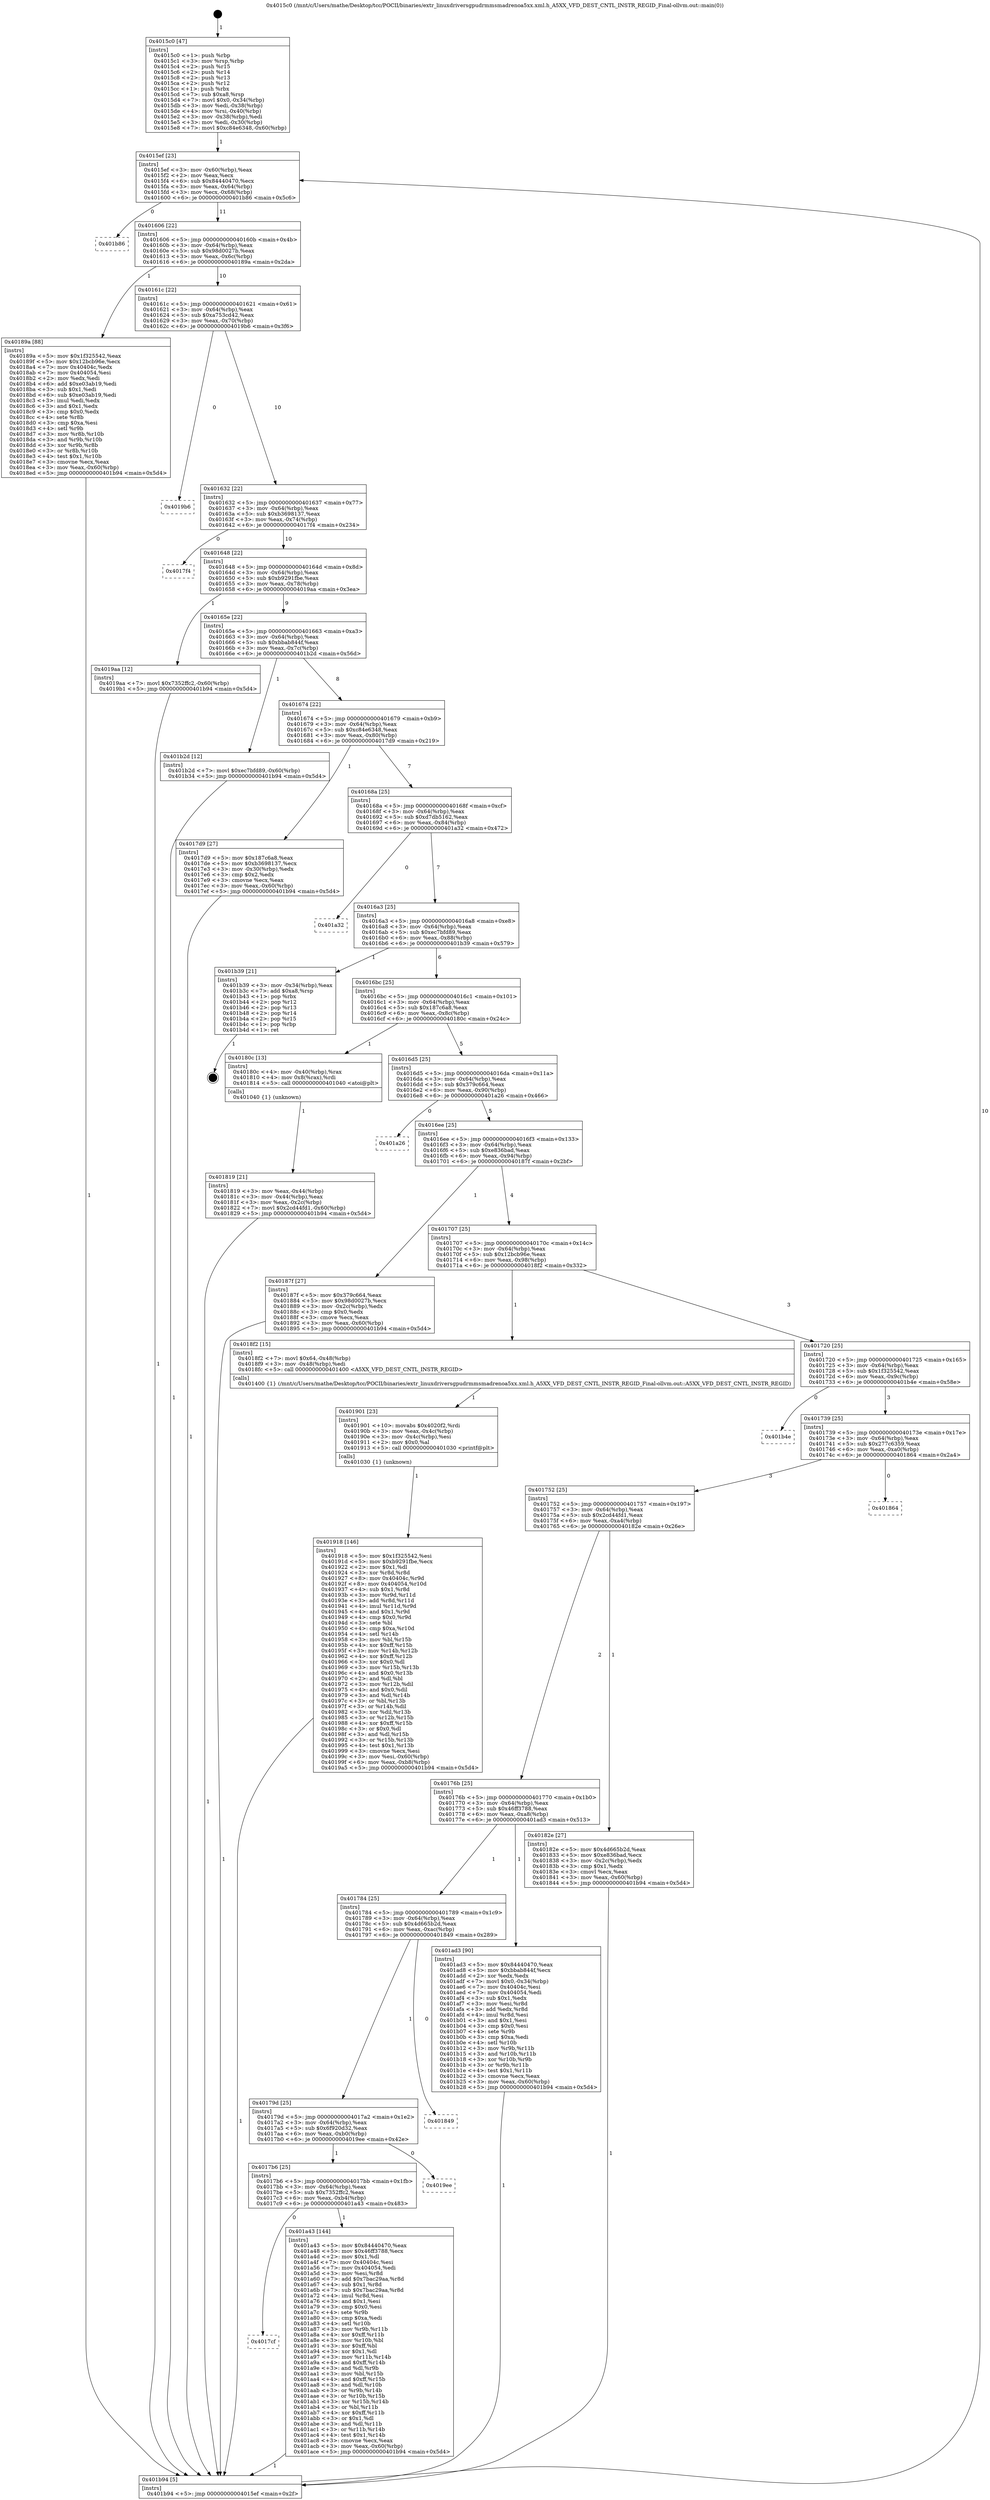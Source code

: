 digraph "0x4015c0" {
  label = "0x4015c0 (/mnt/c/Users/mathe/Desktop/tcc/POCII/binaries/extr_linuxdriversgpudrmmsmadrenoa5xx.xml.h_A5XX_VFD_DEST_CNTL_INSTR_REGID_Final-ollvm.out::main(0))"
  labelloc = "t"
  node[shape=record]

  Entry [label="",width=0.3,height=0.3,shape=circle,fillcolor=black,style=filled]
  "0x4015ef" [label="{
     0x4015ef [23]\l
     | [instrs]\l
     &nbsp;&nbsp;0x4015ef \<+3\>: mov -0x60(%rbp),%eax\l
     &nbsp;&nbsp;0x4015f2 \<+2\>: mov %eax,%ecx\l
     &nbsp;&nbsp;0x4015f4 \<+6\>: sub $0x84440470,%ecx\l
     &nbsp;&nbsp;0x4015fa \<+3\>: mov %eax,-0x64(%rbp)\l
     &nbsp;&nbsp;0x4015fd \<+3\>: mov %ecx,-0x68(%rbp)\l
     &nbsp;&nbsp;0x401600 \<+6\>: je 0000000000401b86 \<main+0x5c6\>\l
  }"]
  "0x401b86" [label="{
     0x401b86\l
  }", style=dashed]
  "0x401606" [label="{
     0x401606 [22]\l
     | [instrs]\l
     &nbsp;&nbsp;0x401606 \<+5\>: jmp 000000000040160b \<main+0x4b\>\l
     &nbsp;&nbsp;0x40160b \<+3\>: mov -0x64(%rbp),%eax\l
     &nbsp;&nbsp;0x40160e \<+5\>: sub $0x98d0027b,%eax\l
     &nbsp;&nbsp;0x401613 \<+3\>: mov %eax,-0x6c(%rbp)\l
     &nbsp;&nbsp;0x401616 \<+6\>: je 000000000040189a \<main+0x2da\>\l
  }"]
  Exit [label="",width=0.3,height=0.3,shape=circle,fillcolor=black,style=filled,peripheries=2]
  "0x40189a" [label="{
     0x40189a [88]\l
     | [instrs]\l
     &nbsp;&nbsp;0x40189a \<+5\>: mov $0x1f325542,%eax\l
     &nbsp;&nbsp;0x40189f \<+5\>: mov $0x12bcb96e,%ecx\l
     &nbsp;&nbsp;0x4018a4 \<+7\>: mov 0x40404c,%edx\l
     &nbsp;&nbsp;0x4018ab \<+7\>: mov 0x404054,%esi\l
     &nbsp;&nbsp;0x4018b2 \<+2\>: mov %edx,%edi\l
     &nbsp;&nbsp;0x4018b4 \<+6\>: add $0xe03ab19,%edi\l
     &nbsp;&nbsp;0x4018ba \<+3\>: sub $0x1,%edi\l
     &nbsp;&nbsp;0x4018bd \<+6\>: sub $0xe03ab19,%edi\l
     &nbsp;&nbsp;0x4018c3 \<+3\>: imul %edi,%edx\l
     &nbsp;&nbsp;0x4018c6 \<+3\>: and $0x1,%edx\l
     &nbsp;&nbsp;0x4018c9 \<+3\>: cmp $0x0,%edx\l
     &nbsp;&nbsp;0x4018cc \<+4\>: sete %r8b\l
     &nbsp;&nbsp;0x4018d0 \<+3\>: cmp $0xa,%esi\l
     &nbsp;&nbsp;0x4018d3 \<+4\>: setl %r9b\l
     &nbsp;&nbsp;0x4018d7 \<+3\>: mov %r8b,%r10b\l
     &nbsp;&nbsp;0x4018da \<+3\>: and %r9b,%r10b\l
     &nbsp;&nbsp;0x4018dd \<+3\>: xor %r9b,%r8b\l
     &nbsp;&nbsp;0x4018e0 \<+3\>: or %r8b,%r10b\l
     &nbsp;&nbsp;0x4018e3 \<+4\>: test $0x1,%r10b\l
     &nbsp;&nbsp;0x4018e7 \<+3\>: cmovne %ecx,%eax\l
     &nbsp;&nbsp;0x4018ea \<+3\>: mov %eax,-0x60(%rbp)\l
     &nbsp;&nbsp;0x4018ed \<+5\>: jmp 0000000000401b94 \<main+0x5d4\>\l
  }"]
  "0x40161c" [label="{
     0x40161c [22]\l
     | [instrs]\l
     &nbsp;&nbsp;0x40161c \<+5\>: jmp 0000000000401621 \<main+0x61\>\l
     &nbsp;&nbsp;0x401621 \<+3\>: mov -0x64(%rbp),%eax\l
     &nbsp;&nbsp;0x401624 \<+5\>: sub $0xa753cd42,%eax\l
     &nbsp;&nbsp;0x401629 \<+3\>: mov %eax,-0x70(%rbp)\l
     &nbsp;&nbsp;0x40162c \<+6\>: je 00000000004019b6 \<main+0x3f6\>\l
  }"]
  "0x4017cf" [label="{
     0x4017cf\l
  }", style=dashed]
  "0x4019b6" [label="{
     0x4019b6\l
  }", style=dashed]
  "0x401632" [label="{
     0x401632 [22]\l
     | [instrs]\l
     &nbsp;&nbsp;0x401632 \<+5\>: jmp 0000000000401637 \<main+0x77\>\l
     &nbsp;&nbsp;0x401637 \<+3\>: mov -0x64(%rbp),%eax\l
     &nbsp;&nbsp;0x40163a \<+5\>: sub $0xb3698137,%eax\l
     &nbsp;&nbsp;0x40163f \<+3\>: mov %eax,-0x74(%rbp)\l
     &nbsp;&nbsp;0x401642 \<+6\>: je 00000000004017f4 \<main+0x234\>\l
  }"]
  "0x401a43" [label="{
     0x401a43 [144]\l
     | [instrs]\l
     &nbsp;&nbsp;0x401a43 \<+5\>: mov $0x84440470,%eax\l
     &nbsp;&nbsp;0x401a48 \<+5\>: mov $0x46ff3788,%ecx\l
     &nbsp;&nbsp;0x401a4d \<+2\>: mov $0x1,%dl\l
     &nbsp;&nbsp;0x401a4f \<+7\>: mov 0x40404c,%esi\l
     &nbsp;&nbsp;0x401a56 \<+7\>: mov 0x404054,%edi\l
     &nbsp;&nbsp;0x401a5d \<+3\>: mov %esi,%r8d\l
     &nbsp;&nbsp;0x401a60 \<+7\>: add $0x7bac29aa,%r8d\l
     &nbsp;&nbsp;0x401a67 \<+4\>: sub $0x1,%r8d\l
     &nbsp;&nbsp;0x401a6b \<+7\>: sub $0x7bac29aa,%r8d\l
     &nbsp;&nbsp;0x401a72 \<+4\>: imul %r8d,%esi\l
     &nbsp;&nbsp;0x401a76 \<+3\>: and $0x1,%esi\l
     &nbsp;&nbsp;0x401a79 \<+3\>: cmp $0x0,%esi\l
     &nbsp;&nbsp;0x401a7c \<+4\>: sete %r9b\l
     &nbsp;&nbsp;0x401a80 \<+3\>: cmp $0xa,%edi\l
     &nbsp;&nbsp;0x401a83 \<+4\>: setl %r10b\l
     &nbsp;&nbsp;0x401a87 \<+3\>: mov %r9b,%r11b\l
     &nbsp;&nbsp;0x401a8a \<+4\>: xor $0xff,%r11b\l
     &nbsp;&nbsp;0x401a8e \<+3\>: mov %r10b,%bl\l
     &nbsp;&nbsp;0x401a91 \<+3\>: xor $0xff,%bl\l
     &nbsp;&nbsp;0x401a94 \<+3\>: xor $0x1,%dl\l
     &nbsp;&nbsp;0x401a97 \<+3\>: mov %r11b,%r14b\l
     &nbsp;&nbsp;0x401a9a \<+4\>: and $0xff,%r14b\l
     &nbsp;&nbsp;0x401a9e \<+3\>: and %dl,%r9b\l
     &nbsp;&nbsp;0x401aa1 \<+3\>: mov %bl,%r15b\l
     &nbsp;&nbsp;0x401aa4 \<+4\>: and $0xff,%r15b\l
     &nbsp;&nbsp;0x401aa8 \<+3\>: and %dl,%r10b\l
     &nbsp;&nbsp;0x401aab \<+3\>: or %r9b,%r14b\l
     &nbsp;&nbsp;0x401aae \<+3\>: or %r10b,%r15b\l
     &nbsp;&nbsp;0x401ab1 \<+3\>: xor %r15b,%r14b\l
     &nbsp;&nbsp;0x401ab4 \<+3\>: or %bl,%r11b\l
     &nbsp;&nbsp;0x401ab7 \<+4\>: xor $0xff,%r11b\l
     &nbsp;&nbsp;0x401abb \<+3\>: or $0x1,%dl\l
     &nbsp;&nbsp;0x401abe \<+3\>: and %dl,%r11b\l
     &nbsp;&nbsp;0x401ac1 \<+3\>: or %r11b,%r14b\l
     &nbsp;&nbsp;0x401ac4 \<+4\>: test $0x1,%r14b\l
     &nbsp;&nbsp;0x401ac8 \<+3\>: cmovne %ecx,%eax\l
     &nbsp;&nbsp;0x401acb \<+3\>: mov %eax,-0x60(%rbp)\l
     &nbsp;&nbsp;0x401ace \<+5\>: jmp 0000000000401b94 \<main+0x5d4\>\l
  }"]
  "0x4017f4" [label="{
     0x4017f4\l
  }", style=dashed]
  "0x401648" [label="{
     0x401648 [22]\l
     | [instrs]\l
     &nbsp;&nbsp;0x401648 \<+5\>: jmp 000000000040164d \<main+0x8d\>\l
     &nbsp;&nbsp;0x40164d \<+3\>: mov -0x64(%rbp),%eax\l
     &nbsp;&nbsp;0x401650 \<+5\>: sub $0xb9291fbe,%eax\l
     &nbsp;&nbsp;0x401655 \<+3\>: mov %eax,-0x78(%rbp)\l
     &nbsp;&nbsp;0x401658 \<+6\>: je 00000000004019aa \<main+0x3ea\>\l
  }"]
  "0x4017b6" [label="{
     0x4017b6 [25]\l
     | [instrs]\l
     &nbsp;&nbsp;0x4017b6 \<+5\>: jmp 00000000004017bb \<main+0x1fb\>\l
     &nbsp;&nbsp;0x4017bb \<+3\>: mov -0x64(%rbp),%eax\l
     &nbsp;&nbsp;0x4017be \<+5\>: sub $0x7352ffc2,%eax\l
     &nbsp;&nbsp;0x4017c3 \<+6\>: mov %eax,-0xb4(%rbp)\l
     &nbsp;&nbsp;0x4017c9 \<+6\>: je 0000000000401a43 \<main+0x483\>\l
  }"]
  "0x4019aa" [label="{
     0x4019aa [12]\l
     | [instrs]\l
     &nbsp;&nbsp;0x4019aa \<+7\>: movl $0x7352ffc2,-0x60(%rbp)\l
     &nbsp;&nbsp;0x4019b1 \<+5\>: jmp 0000000000401b94 \<main+0x5d4\>\l
  }"]
  "0x40165e" [label="{
     0x40165e [22]\l
     | [instrs]\l
     &nbsp;&nbsp;0x40165e \<+5\>: jmp 0000000000401663 \<main+0xa3\>\l
     &nbsp;&nbsp;0x401663 \<+3\>: mov -0x64(%rbp),%eax\l
     &nbsp;&nbsp;0x401666 \<+5\>: sub $0xbbab844f,%eax\l
     &nbsp;&nbsp;0x40166b \<+3\>: mov %eax,-0x7c(%rbp)\l
     &nbsp;&nbsp;0x40166e \<+6\>: je 0000000000401b2d \<main+0x56d\>\l
  }"]
  "0x4019ee" [label="{
     0x4019ee\l
  }", style=dashed]
  "0x401b2d" [label="{
     0x401b2d [12]\l
     | [instrs]\l
     &nbsp;&nbsp;0x401b2d \<+7\>: movl $0xec7bfd89,-0x60(%rbp)\l
     &nbsp;&nbsp;0x401b34 \<+5\>: jmp 0000000000401b94 \<main+0x5d4\>\l
  }"]
  "0x401674" [label="{
     0x401674 [22]\l
     | [instrs]\l
     &nbsp;&nbsp;0x401674 \<+5\>: jmp 0000000000401679 \<main+0xb9\>\l
     &nbsp;&nbsp;0x401679 \<+3\>: mov -0x64(%rbp),%eax\l
     &nbsp;&nbsp;0x40167c \<+5\>: sub $0xc84e6348,%eax\l
     &nbsp;&nbsp;0x401681 \<+3\>: mov %eax,-0x80(%rbp)\l
     &nbsp;&nbsp;0x401684 \<+6\>: je 00000000004017d9 \<main+0x219\>\l
  }"]
  "0x40179d" [label="{
     0x40179d [25]\l
     | [instrs]\l
     &nbsp;&nbsp;0x40179d \<+5\>: jmp 00000000004017a2 \<main+0x1e2\>\l
     &nbsp;&nbsp;0x4017a2 \<+3\>: mov -0x64(%rbp),%eax\l
     &nbsp;&nbsp;0x4017a5 \<+5\>: sub $0x6f920d32,%eax\l
     &nbsp;&nbsp;0x4017aa \<+6\>: mov %eax,-0xb0(%rbp)\l
     &nbsp;&nbsp;0x4017b0 \<+6\>: je 00000000004019ee \<main+0x42e\>\l
  }"]
  "0x4017d9" [label="{
     0x4017d9 [27]\l
     | [instrs]\l
     &nbsp;&nbsp;0x4017d9 \<+5\>: mov $0x187c6a8,%eax\l
     &nbsp;&nbsp;0x4017de \<+5\>: mov $0xb3698137,%ecx\l
     &nbsp;&nbsp;0x4017e3 \<+3\>: mov -0x30(%rbp),%edx\l
     &nbsp;&nbsp;0x4017e6 \<+3\>: cmp $0x2,%edx\l
     &nbsp;&nbsp;0x4017e9 \<+3\>: cmovne %ecx,%eax\l
     &nbsp;&nbsp;0x4017ec \<+3\>: mov %eax,-0x60(%rbp)\l
     &nbsp;&nbsp;0x4017ef \<+5\>: jmp 0000000000401b94 \<main+0x5d4\>\l
  }"]
  "0x40168a" [label="{
     0x40168a [25]\l
     | [instrs]\l
     &nbsp;&nbsp;0x40168a \<+5\>: jmp 000000000040168f \<main+0xcf\>\l
     &nbsp;&nbsp;0x40168f \<+3\>: mov -0x64(%rbp),%eax\l
     &nbsp;&nbsp;0x401692 \<+5\>: sub $0xd7db5162,%eax\l
     &nbsp;&nbsp;0x401697 \<+6\>: mov %eax,-0x84(%rbp)\l
     &nbsp;&nbsp;0x40169d \<+6\>: je 0000000000401a32 \<main+0x472\>\l
  }"]
  "0x401b94" [label="{
     0x401b94 [5]\l
     | [instrs]\l
     &nbsp;&nbsp;0x401b94 \<+5\>: jmp 00000000004015ef \<main+0x2f\>\l
  }"]
  "0x4015c0" [label="{
     0x4015c0 [47]\l
     | [instrs]\l
     &nbsp;&nbsp;0x4015c0 \<+1\>: push %rbp\l
     &nbsp;&nbsp;0x4015c1 \<+3\>: mov %rsp,%rbp\l
     &nbsp;&nbsp;0x4015c4 \<+2\>: push %r15\l
     &nbsp;&nbsp;0x4015c6 \<+2\>: push %r14\l
     &nbsp;&nbsp;0x4015c8 \<+2\>: push %r13\l
     &nbsp;&nbsp;0x4015ca \<+2\>: push %r12\l
     &nbsp;&nbsp;0x4015cc \<+1\>: push %rbx\l
     &nbsp;&nbsp;0x4015cd \<+7\>: sub $0xa8,%rsp\l
     &nbsp;&nbsp;0x4015d4 \<+7\>: movl $0x0,-0x34(%rbp)\l
     &nbsp;&nbsp;0x4015db \<+3\>: mov %edi,-0x38(%rbp)\l
     &nbsp;&nbsp;0x4015de \<+4\>: mov %rsi,-0x40(%rbp)\l
     &nbsp;&nbsp;0x4015e2 \<+3\>: mov -0x38(%rbp),%edi\l
     &nbsp;&nbsp;0x4015e5 \<+3\>: mov %edi,-0x30(%rbp)\l
     &nbsp;&nbsp;0x4015e8 \<+7\>: movl $0xc84e6348,-0x60(%rbp)\l
  }"]
  "0x401849" [label="{
     0x401849\l
  }", style=dashed]
  "0x401a32" [label="{
     0x401a32\l
  }", style=dashed]
  "0x4016a3" [label="{
     0x4016a3 [25]\l
     | [instrs]\l
     &nbsp;&nbsp;0x4016a3 \<+5\>: jmp 00000000004016a8 \<main+0xe8\>\l
     &nbsp;&nbsp;0x4016a8 \<+3\>: mov -0x64(%rbp),%eax\l
     &nbsp;&nbsp;0x4016ab \<+5\>: sub $0xec7bfd89,%eax\l
     &nbsp;&nbsp;0x4016b0 \<+6\>: mov %eax,-0x88(%rbp)\l
     &nbsp;&nbsp;0x4016b6 \<+6\>: je 0000000000401b39 \<main+0x579\>\l
  }"]
  "0x401784" [label="{
     0x401784 [25]\l
     | [instrs]\l
     &nbsp;&nbsp;0x401784 \<+5\>: jmp 0000000000401789 \<main+0x1c9\>\l
     &nbsp;&nbsp;0x401789 \<+3\>: mov -0x64(%rbp),%eax\l
     &nbsp;&nbsp;0x40178c \<+5\>: sub $0x4d665b2d,%eax\l
     &nbsp;&nbsp;0x401791 \<+6\>: mov %eax,-0xac(%rbp)\l
     &nbsp;&nbsp;0x401797 \<+6\>: je 0000000000401849 \<main+0x289\>\l
  }"]
  "0x401b39" [label="{
     0x401b39 [21]\l
     | [instrs]\l
     &nbsp;&nbsp;0x401b39 \<+3\>: mov -0x34(%rbp),%eax\l
     &nbsp;&nbsp;0x401b3c \<+7\>: add $0xa8,%rsp\l
     &nbsp;&nbsp;0x401b43 \<+1\>: pop %rbx\l
     &nbsp;&nbsp;0x401b44 \<+2\>: pop %r12\l
     &nbsp;&nbsp;0x401b46 \<+2\>: pop %r13\l
     &nbsp;&nbsp;0x401b48 \<+2\>: pop %r14\l
     &nbsp;&nbsp;0x401b4a \<+2\>: pop %r15\l
     &nbsp;&nbsp;0x401b4c \<+1\>: pop %rbp\l
     &nbsp;&nbsp;0x401b4d \<+1\>: ret\l
  }"]
  "0x4016bc" [label="{
     0x4016bc [25]\l
     | [instrs]\l
     &nbsp;&nbsp;0x4016bc \<+5\>: jmp 00000000004016c1 \<main+0x101\>\l
     &nbsp;&nbsp;0x4016c1 \<+3\>: mov -0x64(%rbp),%eax\l
     &nbsp;&nbsp;0x4016c4 \<+5\>: sub $0x187c6a8,%eax\l
     &nbsp;&nbsp;0x4016c9 \<+6\>: mov %eax,-0x8c(%rbp)\l
     &nbsp;&nbsp;0x4016cf \<+6\>: je 000000000040180c \<main+0x24c\>\l
  }"]
  "0x401ad3" [label="{
     0x401ad3 [90]\l
     | [instrs]\l
     &nbsp;&nbsp;0x401ad3 \<+5\>: mov $0x84440470,%eax\l
     &nbsp;&nbsp;0x401ad8 \<+5\>: mov $0xbbab844f,%ecx\l
     &nbsp;&nbsp;0x401add \<+2\>: xor %edx,%edx\l
     &nbsp;&nbsp;0x401adf \<+7\>: movl $0x0,-0x34(%rbp)\l
     &nbsp;&nbsp;0x401ae6 \<+7\>: mov 0x40404c,%esi\l
     &nbsp;&nbsp;0x401aed \<+7\>: mov 0x404054,%edi\l
     &nbsp;&nbsp;0x401af4 \<+3\>: sub $0x1,%edx\l
     &nbsp;&nbsp;0x401af7 \<+3\>: mov %esi,%r8d\l
     &nbsp;&nbsp;0x401afa \<+3\>: add %edx,%r8d\l
     &nbsp;&nbsp;0x401afd \<+4\>: imul %r8d,%esi\l
     &nbsp;&nbsp;0x401b01 \<+3\>: and $0x1,%esi\l
     &nbsp;&nbsp;0x401b04 \<+3\>: cmp $0x0,%esi\l
     &nbsp;&nbsp;0x401b07 \<+4\>: sete %r9b\l
     &nbsp;&nbsp;0x401b0b \<+3\>: cmp $0xa,%edi\l
     &nbsp;&nbsp;0x401b0e \<+4\>: setl %r10b\l
     &nbsp;&nbsp;0x401b12 \<+3\>: mov %r9b,%r11b\l
     &nbsp;&nbsp;0x401b15 \<+3\>: and %r10b,%r11b\l
     &nbsp;&nbsp;0x401b18 \<+3\>: xor %r10b,%r9b\l
     &nbsp;&nbsp;0x401b1b \<+3\>: or %r9b,%r11b\l
     &nbsp;&nbsp;0x401b1e \<+4\>: test $0x1,%r11b\l
     &nbsp;&nbsp;0x401b22 \<+3\>: cmovne %ecx,%eax\l
     &nbsp;&nbsp;0x401b25 \<+3\>: mov %eax,-0x60(%rbp)\l
     &nbsp;&nbsp;0x401b28 \<+5\>: jmp 0000000000401b94 \<main+0x5d4\>\l
  }"]
  "0x40180c" [label="{
     0x40180c [13]\l
     | [instrs]\l
     &nbsp;&nbsp;0x40180c \<+4\>: mov -0x40(%rbp),%rax\l
     &nbsp;&nbsp;0x401810 \<+4\>: mov 0x8(%rax),%rdi\l
     &nbsp;&nbsp;0x401814 \<+5\>: call 0000000000401040 \<atoi@plt\>\l
     | [calls]\l
     &nbsp;&nbsp;0x401040 \{1\} (unknown)\l
  }"]
  "0x4016d5" [label="{
     0x4016d5 [25]\l
     | [instrs]\l
     &nbsp;&nbsp;0x4016d5 \<+5\>: jmp 00000000004016da \<main+0x11a\>\l
     &nbsp;&nbsp;0x4016da \<+3\>: mov -0x64(%rbp),%eax\l
     &nbsp;&nbsp;0x4016dd \<+5\>: sub $0x379c664,%eax\l
     &nbsp;&nbsp;0x4016e2 \<+6\>: mov %eax,-0x90(%rbp)\l
     &nbsp;&nbsp;0x4016e8 \<+6\>: je 0000000000401a26 \<main+0x466\>\l
  }"]
  "0x401819" [label="{
     0x401819 [21]\l
     | [instrs]\l
     &nbsp;&nbsp;0x401819 \<+3\>: mov %eax,-0x44(%rbp)\l
     &nbsp;&nbsp;0x40181c \<+3\>: mov -0x44(%rbp),%eax\l
     &nbsp;&nbsp;0x40181f \<+3\>: mov %eax,-0x2c(%rbp)\l
     &nbsp;&nbsp;0x401822 \<+7\>: movl $0x2cd44fd1,-0x60(%rbp)\l
     &nbsp;&nbsp;0x401829 \<+5\>: jmp 0000000000401b94 \<main+0x5d4\>\l
  }"]
  "0x401918" [label="{
     0x401918 [146]\l
     | [instrs]\l
     &nbsp;&nbsp;0x401918 \<+5\>: mov $0x1f325542,%esi\l
     &nbsp;&nbsp;0x40191d \<+5\>: mov $0xb9291fbe,%ecx\l
     &nbsp;&nbsp;0x401922 \<+2\>: mov $0x1,%dl\l
     &nbsp;&nbsp;0x401924 \<+3\>: xor %r8d,%r8d\l
     &nbsp;&nbsp;0x401927 \<+8\>: mov 0x40404c,%r9d\l
     &nbsp;&nbsp;0x40192f \<+8\>: mov 0x404054,%r10d\l
     &nbsp;&nbsp;0x401937 \<+4\>: sub $0x1,%r8d\l
     &nbsp;&nbsp;0x40193b \<+3\>: mov %r9d,%r11d\l
     &nbsp;&nbsp;0x40193e \<+3\>: add %r8d,%r11d\l
     &nbsp;&nbsp;0x401941 \<+4\>: imul %r11d,%r9d\l
     &nbsp;&nbsp;0x401945 \<+4\>: and $0x1,%r9d\l
     &nbsp;&nbsp;0x401949 \<+4\>: cmp $0x0,%r9d\l
     &nbsp;&nbsp;0x40194d \<+3\>: sete %bl\l
     &nbsp;&nbsp;0x401950 \<+4\>: cmp $0xa,%r10d\l
     &nbsp;&nbsp;0x401954 \<+4\>: setl %r14b\l
     &nbsp;&nbsp;0x401958 \<+3\>: mov %bl,%r15b\l
     &nbsp;&nbsp;0x40195b \<+4\>: xor $0xff,%r15b\l
     &nbsp;&nbsp;0x40195f \<+3\>: mov %r14b,%r12b\l
     &nbsp;&nbsp;0x401962 \<+4\>: xor $0xff,%r12b\l
     &nbsp;&nbsp;0x401966 \<+3\>: xor $0x0,%dl\l
     &nbsp;&nbsp;0x401969 \<+3\>: mov %r15b,%r13b\l
     &nbsp;&nbsp;0x40196c \<+4\>: and $0x0,%r13b\l
     &nbsp;&nbsp;0x401970 \<+2\>: and %dl,%bl\l
     &nbsp;&nbsp;0x401972 \<+3\>: mov %r12b,%dil\l
     &nbsp;&nbsp;0x401975 \<+4\>: and $0x0,%dil\l
     &nbsp;&nbsp;0x401979 \<+3\>: and %dl,%r14b\l
     &nbsp;&nbsp;0x40197c \<+3\>: or %bl,%r13b\l
     &nbsp;&nbsp;0x40197f \<+3\>: or %r14b,%dil\l
     &nbsp;&nbsp;0x401982 \<+3\>: xor %dil,%r13b\l
     &nbsp;&nbsp;0x401985 \<+3\>: or %r12b,%r15b\l
     &nbsp;&nbsp;0x401988 \<+4\>: xor $0xff,%r15b\l
     &nbsp;&nbsp;0x40198c \<+3\>: or $0x0,%dl\l
     &nbsp;&nbsp;0x40198f \<+3\>: and %dl,%r15b\l
     &nbsp;&nbsp;0x401992 \<+3\>: or %r15b,%r13b\l
     &nbsp;&nbsp;0x401995 \<+4\>: test $0x1,%r13b\l
     &nbsp;&nbsp;0x401999 \<+3\>: cmovne %ecx,%esi\l
     &nbsp;&nbsp;0x40199c \<+3\>: mov %esi,-0x60(%rbp)\l
     &nbsp;&nbsp;0x40199f \<+6\>: mov %eax,-0xb8(%rbp)\l
     &nbsp;&nbsp;0x4019a5 \<+5\>: jmp 0000000000401b94 \<main+0x5d4\>\l
  }"]
  "0x401a26" [label="{
     0x401a26\l
  }", style=dashed]
  "0x4016ee" [label="{
     0x4016ee [25]\l
     | [instrs]\l
     &nbsp;&nbsp;0x4016ee \<+5\>: jmp 00000000004016f3 \<main+0x133\>\l
     &nbsp;&nbsp;0x4016f3 \<+3\>: mov -0x64(%rbp),%eax\l
     &nbsp;&nbsp;0x4016f6 \<+5\>: sub $0xe836bad,%eax\l
     &nbsp;&nbsp;0x4016fb \<+6\>: mov %eax,-0x94(%rbp)\l
     &nbsp;&nbsp;0x401701 \<+6\>: je 000000000040187f \<main+0x2bf\>\l
  }"]
  "0x401901" [label="{
     0x401901 [23]\l
     | [instrs]\l
     &nbsp;&nbsp;0x401901 \<+10\>: movabs $0x4020f2,%rdi\l
     &nbsp;&nbsp;0x40190b \<+3\>: mov %eax,-0x4c(%rbp)\l
     &nbsp;&nbsp;0x40190e \<+3\>: mov -0x4c(%rbp),%esi\l
     &nbsp;&nbsp;0x401911 \<+2\>: mov $0x0,%al\l
     &nbsp;&nbsp;0x401913 \<+5\>: call 0000000000401030 \<printf@plt\>\l
     | [calls]\l
     &nbsp;&nbsp;0x401030 \{1\} (unknown)\l
  }"]
  "0x40187f" [label="{
     0x40187f [27]\l
     | [instrs]\l
     &nbsp;&nbsp;0x40187f \<+5\>: mov $0x379c664,%eax\l
     &nbsp;&nbsp;0x401884 \<+5\>: mov $0x98d0027b,%ecx\l
     &nbsp;&nbsp;0x401889 \<+3\>: mov -0x2c(%rbp),%edx\l
     &nbsp;&nbsp;0x40188c \<+3\>: cmp $0x0,%edx\l
     &nbsp;&nbsp;0x40188f \<+3\>: cmove %ecx,%eax\l
     &nbsp;&nbsp;0x401892 \<+3\>: mov %eax,-0x60(%rbp)\l
     &nbsp;&nbsp;0x401895 \<+5\>: jmp 0000000000401b94 \<main+0x5d4\>\l
  }"]
  "0x401707" [label="{
     0x401707 [25]\l
     | [instrs]\l
     &nbsp;&nbsp;0x401707 \<+5\>: jmp 000000000040170c \<main+0x14c\>\l
     &nbsp;&nbsp;0x40170c \<+3\>: mov -0x64(%rbp),%eax\l
     &nbsp;&nbsp;0x40170f \<+5\>: sub $0x12bcb96e,%eax\l
     &nbsp;&nbsp;0x401714 \<+6\>: mov %eax,-0x98(%rbp)\l
     &nbsp;&nbsp;0x40171a \<+6\>: je 00000000004018f2 \<main+0x332\>\l
  }"]
  "0x40176b" [label="{
     0x40176b [25]\l
     | [instrs]\l
     &nbsp;&nbsp;0x40176b \<+5\>: jmp 0000000000401770 \<main+0x1b0\>\l
     &nbsp;&nbsp;0x401770 \<+3\>: mov -0x64(%rbp),%eax\l
     &nbsp;&nbsp;0x401773 \<+5\>: sub $0x46ff3788,%eax\l
     &nbsp;&nbsp;0x401778 \<+6\>: mov %eax,-0xa8(%rbp)\l
     &nbsp;&nbsp;0x40177e \<+6\>: je 0000000000401ad3 \<main+0x513\>\l
  }"]
  "0x4018f2" [label="{
     0x4018f2 [15]\l
     | [instrs]\l
     &nbsp;&nbsp;0x4018f2 \<+7\>: movl $0x64,-0x48(%rbp)\l
     &nbsp;&nbsp;0x4018f9 \<+3\>: mov -0x48(%rbp),%edi\l
     &nbsp;&nbsp;0x4018fc \<+5\>: call 0000000000401400 \<A5XX_VFD_DEST_CNTL_INSTR_REGID\>\l
     | [calls]\l
     &nbsp;&nbsp;0x401400 \{1\} (/mnt/c/Users/mathe/Desktop/tcc/POCII/binaries/extr_linuxdriversgpudrmmsmadrenoa5xx.xml.h_A5XX_VFD_DEST_CNTL_INSTR_REGID_Final-ollvm.out::A5XX_VFD_DEST_CNTL_INSTR_REGID)\l
  }"]
  "0x401720" [label="{
     0x401720 [25]\l
     | [instrs]\l
     &nbsp;&nbsp;0x401720 \<+5\>: jmp 0000000000401725 \<main+0x165\>\l
     &nbsp;&nbsp;0x401725 \<+3\>: mov -0x64(%rbp),%eax\l
     &nbsp;&nbsp;0x401728 \<+5\>: sub $0x1f325542,%eax\l
     &nbsp;&nbsp;0x40172d \<+6\>: mov %eax,-0x9c(%rbp)\l
     &nbsp;&nbsp;0x401733 \<+6\>: je 0000000000401b4e \<main+0x58e\>\l
  }"]
  "0x40182e" [label="{
     0x40182e [27]\l
     | [instrs]\l
     &nbsp;&nbsp;0x40182e \<+5\>: mov $0x4d665b2d,%eax\l
     &nbsp;&nbsp;0x401833 \<+5\>: mov $0xe836bad,%ecx\l
     &nbsp;&nbsp;0x401838 \<+3\>: mov -0x2c(%rbp),%edx\l
     &nbsp;&nbsp;0x40183b \<+3\>: cmp $0x1,%edx\l
     &nbsp;&nbsp;0x40183e \<+3\>: cmovl %ecx,%eax\l
     &nbsp;&nbsp;0x401841 \<+3\>: mov %eax,-0x60(%rbp)\l
     &nbsp;&nbsp;0x401844 \<+5\>: jmp 0000000000401b94 \<main+0x5d4\>\l
  }"]
  "0x401b4e" [label="{
     0x401b4e\l
  }", style=dashed]
  "0x401739" [label="{
     0x401739 [25]\l
     | [instrs]\l
     &nbsp;&nbsp;0x401739 \<+5\>: jmp 000000000040173e \<main+0x17e\>\l
     &nbsp;&nbsp;0x40173e \<+3\>: mov -0x64(%rbp),%eax\l
     &nbsp;&nbsp;0x401741 \<+5\>: sub $0x277c6359,%eax\l
     &nbsp;&nbsp;0x401746 \<+6\>: mov %eax,-0xa0(%rbp)\l
     &nbsp;&nbsp;0x40174c \<+6\>: je 0000000000401864 \<main+0x2a4\>\l
  }"]
  "0x401752" [label="{
     0x401752 [25]\l
     | [instrs]\l
     &nbsp;&nbsp;0x401752 \<+5\>: jmp 0000000000401757 \<main+0x197\>\l
     &nbsp;&nbsp;0x401757 \<+3\>: mov -0x64(%rbp),%eax\l
     &nbsp;&nbsp;0x40175a \<+5\>: sub $0x2cd44fd1,%eax\l
     &nbsp;&nbsp;0x40175f \<+6\>: mov %eax,-0xa4(%rbp)\l
     &nbsp;&nbsp;0x401765 \<+6\>: je 000000000040182e \<main+0x26e\>\l
  }"]
  "0x401864" [label="{
     0x401864\l
  }", style=dashed]
  Entry -> "0x4015c0" [label=" 1"]
  "0x4015ef" -> "0x401b86" [label=" 0"]
  "0x4015ef" -> "0x401606" [label=" 11"]
  "0x401b39" -> Exit [label=" 1"]
  "0x401606" -> "0x40189a" [label=" 1"]
  "0x401606" -> "0x40161c" [label=" 10"]
  "0x401b2d" -> "0x401b94" [label=" 1"]
  "0x40161c" -> "0x4019b6" [label=" 0"]
  "0x40161c" -> "0x401632" [label=" 10"]
  "0x401ad3" -> "0x401b94" [label=" 1"]
  "0x401632" -> "0x4017f4" [label=" 0"]
  "0x401632" -> "0x401648" [label=" 10"]
  "0x401a43" -> "0x401b94" [label=" 1"]
  "0x401648" -> "0x4019aa" [label=" 1"]
  "0x401648" -> "0x40165e" [label=" 9"]
  "0x4017b6" -> "0x401a43" [label=" 1"]
  "0x40165e" -> "0x401b2d" [label=" 1"]
  "0x40165e" -> "0x401674" [label=" 8"]
  "0x4017b6" -> "0x4017cf" [label=" 0"]
  "0x401674" -> "0x4017d9" [label=" 1"]
  "0x401674" -> "0x40168a" [label=" 7"]
  "0x4017d9" -> "0x401b94" [label=" 1"]
  "0x4015c0" -> "0x4015ef" [label=" 1"]
  "0x401b94" -> "0x4015ef" [label=" 10"]
  "0x40179d" -> "0x4019ee" [label=" 0"]
  "0x40168a" -> "0x401a32" [label=" 0"]
  "0x40168a" -> "0x4016a3" [label=" 7"]
  "0x40179d" -> "0x4017b6" [label=" 1"]
  "0x4016a3" -> "0x401b39" [label=" 1"]
  "0x4016a3" -> "0x4016bc" [label=" 6"]
  "0x401784" -> "0x401849" [label=" 0"]
  "0x4016bc" -> "0x40180c" [label=" 1"]
  "0x4016bc" -> "0x4016d5" [label=" 5"]
  "0x40180c" -> "0x401819" [label=" 1"]
  "0x401819" -> "0x401b94" [label=" 1"]
  "0x401784" -> "0x40179d" [label=" 1"]
  "0x4016d5" -> "0x401a26" [label=" 0"]
  "0x4016d5" -> "0x4016ee" [label=" 5"]
  "0x40176b" -> "0x401ad3" [label=" 1"]
  "0x4016ee" -> "0x40187f" [label=" 1"]
  "0x4016ee" -> "0x401707" [label=" 4"]
  "0x40176b" -> "0x401784" [label=" 1"]
  "0x401707" -> "0x4018f2" [label=" 1"]
  "0x401707" -> "0x401720" [label=" 3"]
  "0x4019aa" -> "0x401b94" [label=" 1"]
  "0x401720" -> "0x401b4e" [label=" 0"]
  "0x401720" -> "0x401739" [label=" 3"]
  "0x401918" -> "0x401b94" [label=" 1"]
  "0x401739" -> "0x401864" [label=" 0"]
  "0x401739" -> "0x401752" [label=" 3"]
  "0x401901" -> "0x401918" [label=" 1"]
  "0x401752" -> "0x40182e" [label=" 1"]
  "0x401752" -> "0x40176b" [label=" 2"]
  "0x40182e" -> "0x401b94" [label=" 1"]
  "0x40187f" -> "0x401b94" [label=" 1"]
  "0x40189a" -> "0x401b94" [label=" 1"]
  "0x4018f2" -> "0x401901" [label=" 1"]
}
